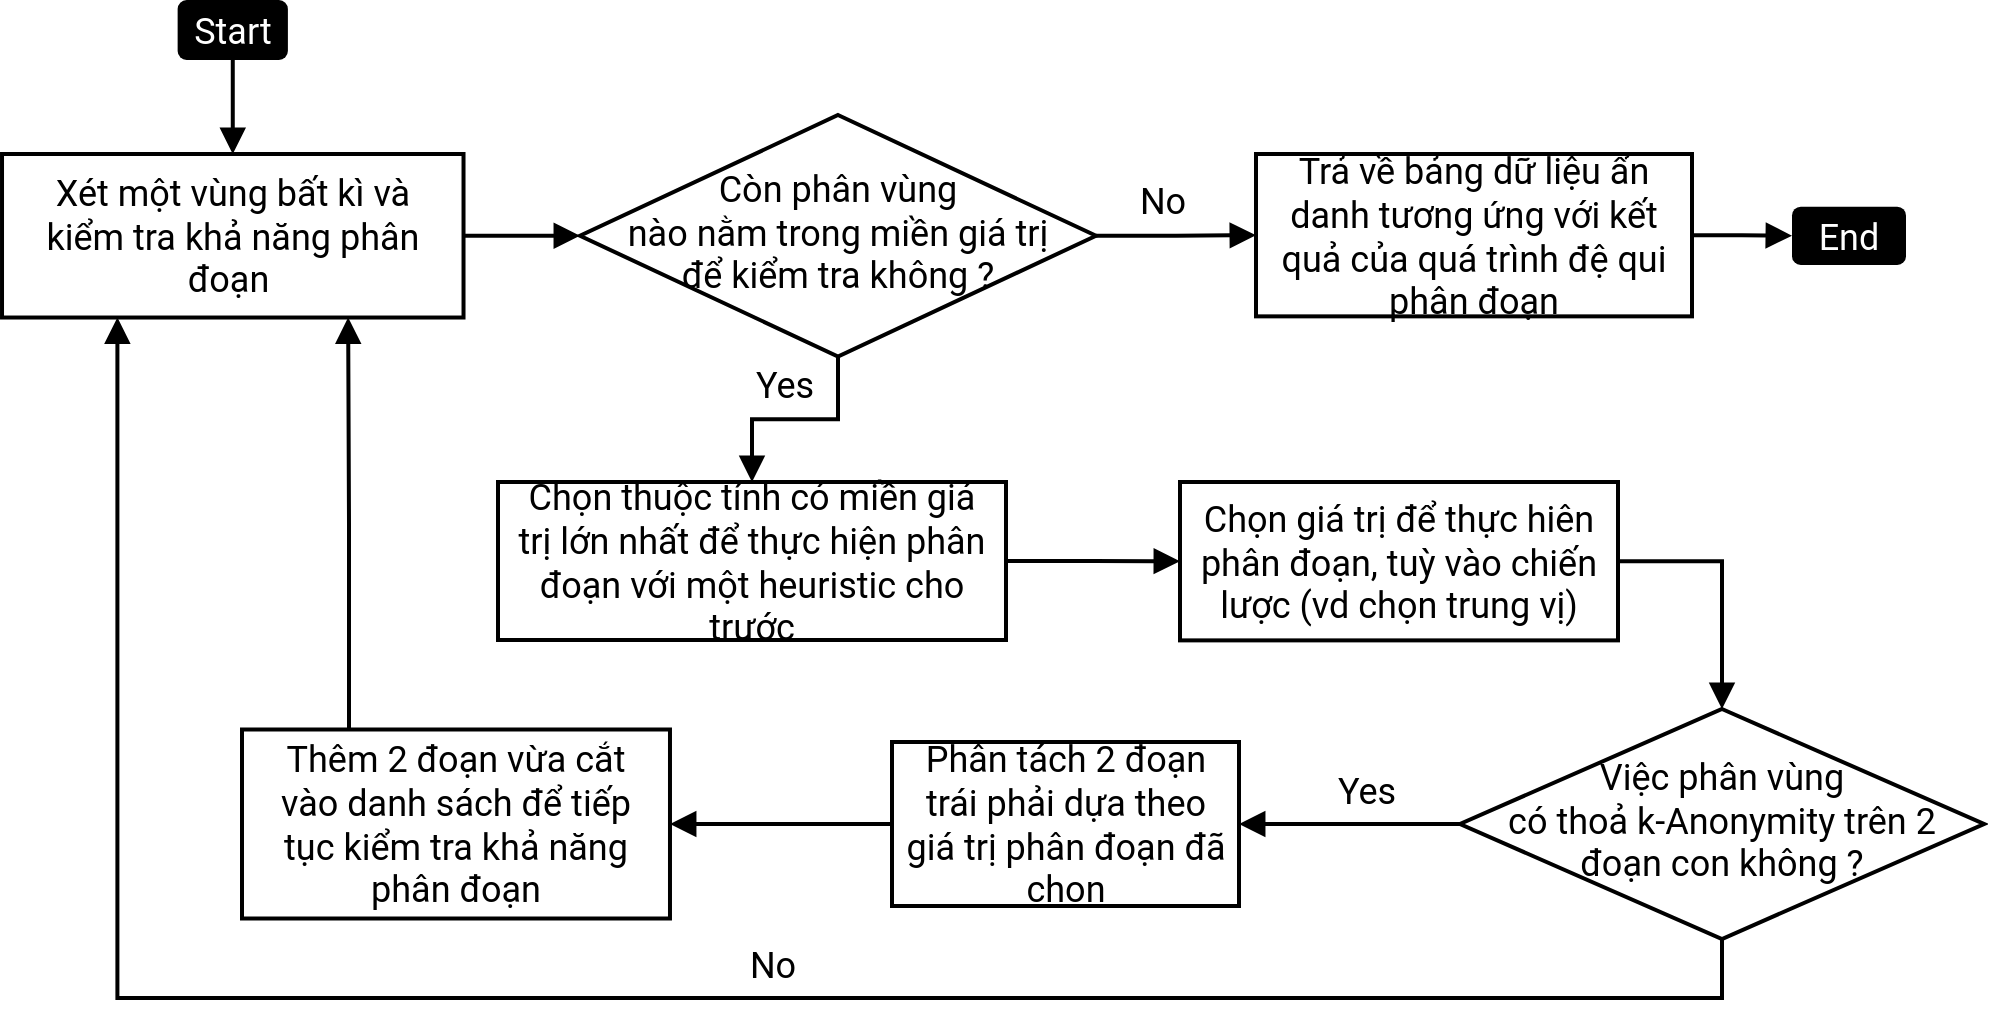 <mxfile version="14.9.2" type="device"><diagram id="C5RBs43oDa-KdzZeNtuy" name="Page-1"><mxGraphModel dx="1250" dy="947" grid="0" gridSize="10" guides="1" tooltips="1" connect="1" arrows="1" fold="1" page="0" pageScale="1" pageWidth="827" pageHeight="1169" background="#FFFFFF" math="0" shadow="0"><root><mxCell id="WIyWlLk6GJQsqaUBKTNV-0"/><mxCell id="WIyWlLk6GJQsqaUBKTNV-1" parent="WIyWlLk6GJQsqaUBKTNV-0"/><mxCell id="WIyWlLk6GJQsqaUBKTNV-3" value="Xét một vùng bất kì và kiểm tra khả năng phân đoạn&amp;nbsp;" style="rounded=0;whiteSpace=wrap;html=1;fontSize=18;glass=0;strokeWidth=2;shadow=0;spacingLeft=5;spacingRight=5;gradientColor=#ffffff;fillColor=none;fontFamily=roboto;fontSource=https%3A%2F%2Ffonts.googleapis.com%2Fcss2%3Ffamily%3DRoboto%26display%3Dswap;" parent="WIyWlLk6GJQsqaUBKTNV-1" vertex="1"><mxGeometry x="23.01" y="42" width="230.75" height="81.76" as="geometry"/></mxCell><mxCell id="WIyWlLk6GJQsqaUBKTNV-5" value="No" style="edgeStyle=orthogonalEdgeStyle;rounded=0;html=1;jettySize=auto;orthogonalLoop=1;fontSize=18;endArrow=block;endFill=1;endSize=8;strokeWidth=2;shadow=0;labelBackgroundColor=none;fontFamily=roboto;fontSource=https%3A%2F%2Ffonts.googleapis.com%2Fcss2%3Ffamily%3DRoboto%26display%3Dswap;exitX=0.5;exitY=1;exitDx=0;exitDy=0;entryX=0.25;entryY=1;entryDx=0;entryDy=0;" parent="WIyWlLk6GJQsqaUBKTNV-1" source="-gfr94juKujK_mq3-4HR-7" target="WIyWlLk6GJQsqaUBKTNV-3" edge="1"><mxGeometry x="-0.138" y="-18" relative="1" as="geometry"><mxPoint y="1" as="offset"/><mxPoint x="632" y="464.5" as="sourcePoint"/><mxPoint x="-5" y="90" as="targetPoint"/><Array as="points"><mxPoint x="883" y="464"/><mxPoint x="81" y="464"/></Array></mxGeometry></mxCell><mxCell id="WIyWlLk6GJQsqaUBKTNV-7" value="Thêm 2 đoạn vừa cắt vào danh sách để tiếp tục kiểm tra khả năng phân đoạn" style="rounded=0;whiteSpace=wrap;html=1;fontSize=18;glass=0;strokeWidth=2;shadow=0;spacingLeft=5;spacingRight=5;gradientColor=#ffffff;fillColor=none;fontFamily=roboto;fontSource=https%3A%2F%2Ffonts.googleapis.com%2Fcss2%3Ffamily%3DRoboto%26display%3Dswap;" parent="WIyWlLk6GJQsqaUBKTNV-1" vertex="1"><mxGeometry x="143" y="329.75" width="213.99" height="94.5" as="geometry"/></mxCell><mxCell id="fvrXn7QxuF2hSpZaihUg-0" value="Start" style="rounded=1;whiteSpace=wrap;html=1;fontSize=18;glass=0;strokeWidth=1;shadow=0;fontColor=#FFFFFF;perimeterSpacing=0;fontFamily=roboto;fontSource=https%3A%2F%2Ffonts.googleapis.com%2Fcss2%3Ffamily%3DRoboto%26display%3Dswap;strokeColor=none;fillColor=#000000;" parent="WIyWlLk6GJQsqaUBKTNV-1" vertex="1"><mxGeometry x="110.82" y="-35" width="55.13" height="30" as="geometry"/></mxCell><mxCell id="fvrXn7QxuF2hSpZaihUg-2" value="Còn phân vùng &lt;br&gt;nào nằm trong miền giá trị &lt;br&gt;để kiểm tra không ?" style="rhombus;whiteSpace=wrap;html=1;shadow=0;fontFamily=roboto;fontSize=18;align=center;strokeWidth=2;spacing=6;spacingTop=-4;gradientColor=#ffffff;fillColor=none;fontSource=https%3A%2F%2Ffonts.googleapis.com%2Fcss2%3Ffamily%3DRoboto%26display%3Dswap;" parent="WIyWlLk6GJQsqaUBKTNV-1" vertex="1"><mxGeometry x="312" y="22.53" width="258" height="120.72" as="geometry"/></mxCell><mxCell id="fvrXn7QxuF2hSpZaihUg-4" value="Trả về bảng dữ liệu ẩn danh tương ứng với kết quả của quá trình đệ qui phân đoạn" style="rounded=0;whiteSpace=wrap;html=1;fontSize=18;glass=0;strokeWidth=2;shadow=0;spacingLeft=5;spacingRight=5;gradientColor=#ffffff;fillColor=none;fontFamily=roboto;fontSource=https%3A%2F%2Ffonts.googleapis.com%2Fcss2%3Ffamily%3DRoboto%26display%3Dswap;" parent="WIyWlLk6GJQsqaUBKTNV-1" vertex="1"><mxGeometry x="650" y="42" width="218" height="81.18" as="geometry"/></mxCell><mxCell id="fvrXn7QxuF2hSpZaihUg-9" value="End" style="rounded=1;whiteSpace=wrap;html=1;fontSize=18;glass=0;strokeWidth=1;shadow=0;fontColor=#FFFFFF;perimeterSpacing=0;fontFamily=roboto;fontSource=https%3A%2F%2Ffonts.googleapis.com%2Fcss2%3Ffamily%3DRoboto%26display%3Dswap;strokeColor=none;fillColor=#000000;" parent="WIyWlLk6GJQsqaUBKTNV-1" vertex="1"><mxGeometry x="918" y="68.33" width="57" height="29.12" as="geometry"/></mxCell><mxCell id="fvrXn7QxuF2hSpZaihUg-20" value="" style="rounded=0;html=1;jettySize=auto;orthogonalLoop=1;fontSize=18;endArrow=block;endFill=1;endSize=8;strokeWidth=2;shadow=0;labelBackgroundColor=none;edgeStyle=orthogonalEdgeStyle;exitX=0.5;exitY=1;exitDx=0;exitDy=0;entryX=0.5;entryY=0;entryDx=0;entryDy=0;fontFamily=roboto;fontSource=https%3A%2F%2Ffonts.googleapis.com%2Fcss2%3Ffamily%3DRoboto%26display%3Dswap;" parent="WIyWlLk6GJQsqaUBKTNV-1" source="fvrXn7QxuF2hSpZaihUg-0" target="WIyWlLk6GJQsqaUBKTNV-3" edge="1"><mxGeometry relative="1" as="geometry"><mxPoint x="178.01" y="-31" as="sourcePoint"/><mxPoint x="178.005" y="33.01" as="targetPoint"/></mxGeometry></mxCell><mxCell id="fvrXn7QxuF2hSpZaihUg-31" value="" style="rounded=0;html=1;jettySize=auto;orthogonalLoop=1;fontSize=18;endArrow=block;endFill=1;endSize=8;strokeWidth=2;shadow=0;labelBackgroundColor=none;edgeStyle=orthogonalEdgeStyle;exitX=1;exitY=0.5;exitDx=0;exitDy=0;entryX=0;entryY=0.5;entryDx=0;entryDy=0;fontFamily=roboto;fontSource=https%3A%2F%2Ffonts.googleapis.com%2Fcss2%3Ffamily%3DRoboto%26display%3Dswap;" parent="WIyWlLk6GJQsqaUBKTNV-1" source="fvrXn7QxuF2hSpZaihUg-4" target="fvrXn7QxuF2hSpZaihUg-9" edge="1"><mxGeometry relative="1" as="geometry"><mxPoint x="882.25" y="124.0" as="sourcePoint"/><mxPoint x="977.25" y="124.0" as="targetPoint"/></mxGeometry></mxCell><mxCell id="fvrXn7QxuF2hSpZaihUg-35" value="No" style="rounded=0;html=1;jettySize=auto;orthogonalLoop=1;fontSize=18;endArrow=block;endFill=1;endSize=8;strokeWidth=2;shadow=0;labelBackgroundColor=none;edgeStyle=orthogonalEdgeStyle;exitX=1;exitY=0.5;exitDx=0;exitDy=0;entryX=0;entryY=0.5;entryDx=0;entryDy=0;fontFamily=roboto;fontSource=https%3A%2F%2Ffonts.googleapis.com%2Fcss2%3Ffamily%3DRoboto%26display%3Dswap;" parent="WIyWlLk6GJQsqaUBKTNV-1" source="fvrXn7QxuF2hSpZaihUg-2" target="fvrXn7QxuF2hSpZaihUg-4" edge="1"><mxGeometry x="-0.182" y="18" relative="1" as="geometry"><mxPoint as="offset"/><mxPoint x="592" y="137.0" as="sourcePoint"/><mxPoint x="702" y="137.0" as="targetPoint"/></mxGeometry></mxCell><mxCell id="fvrXn7QxuF2hSpZaihUg-36" value="" style="rounded=0;html=1;jettySize=auto;orthogonalLoop=1;fontSize=18;endArrow=block;endFill=1;endSize=8;strokeWidth=2;shadow=0;labelBackgroundColor=none;edgeStyle=orthogonalEdgeStyle;entryX=0;entryY=0.5;entryDx=0;entryDy=0;exitX=1;exitY=0.5;exitDx=0;exitDy=0;fontFamily=roboto;fontSource=https%3A%2F%2Ffonts.googleapis.com%2Fcss2%3Ffamily%3DRoboto%26display%3Dswap;" parent="WIyWlLk6GJQsqaUBKTNV-1" source="WIyWlLk6GJQsqaUBKTNV-3" target="fvrXn7QxuF2hSpZaihUg-2" edge="1"><mxGeometry relative="1" as="geometry"><mxPoint x="264" y="136.005" as="sourcePoint"/><mxPoint x="371.25" y="136.0" as="targetPoint"/></mxGeometry></mxCell><mxCell id="-gfr94juKujK_mq3-4HR-0" value="Yes" style="edgeStyle=orthogonalEdgeStyle;rounded=0;html=1;jettySize=auto;orthogonalLoop=1;fontSize=18;endArrow=block;endFill=1;endSize=8;strokeWidth=2;shadow=0;labelBackgroundColor=none;exitX=0.5;exitY=1;exitDx=0;exitDy=0;fontFamily=roboto;fontSource=https%3A%2F%2Ffonts.googleapis.com%2Fcss2%3Ffamily%3DRoboto%26display%3Dswap;entryX=0.5;entryY=0;entryDx=0;entryDy=0;" parent="WIyWlLk6GJQsqaUBKTNV-1" source="fvrXn7QxuF2hSpZaihUg-2" target="-gfr94juKujK_mq3-4HR-2" edge="1"><mxGeometry x="0.104" y="-18" relative="1" as="geometry"><mxPoint as="offset"/><mxPoint x="369.25" y="310.5" as="sourcePoint"/><mxPoint x="405" y="190" as="targetPoint"/></mxGeometry></mxCell><mxCell id="-gfr94juKujK_mq3-4HR-2" value="Chọn thuộc tính có miền giá trị lớn nhất để thực hiện phân đoạn với một heuristic cho trước" style="rounded=0;whiteSpace=wrap;html=1;fontSize=18;glass=0;strokeWidth=2;shadow=0;spacingLeft=5;spacingRight=5;gradientColor=#ffffff;fillColor=none;fontFamily=roboto;fontSource=https%3A%2F%2Ffonts.googleapis.com%2Fcss2%3Ffamily%3DRoboto%26display%3Dswap;" parent="WIyWlLk6GJQsqaUBKTNV-1" vertex="1"><mxGeometry x="271" y="206" width="254" height="79" as="geometry"/></mxCell><mxCell id="-gfr94juKujK_mq3-4HR-4" value="Chọn giá trị để thực hiên phân đoạn, tuỳ vào chiến lược (vd chọn trung vị)" style="rounded=0;whiteSpace=wrap;html=1;fontSize=18;glass=0;strokeWidth=2;shadow=0;spacingLeft=5;spacingRight=5;gradientColor=#ffffff;fillColor=none;fontFamily=roboto;fontSource=https%3A%2F%2Ffonts.googleapis.com%2Fcss2%3Ffamily%3DRoboto%26display%3Dswap;" parent="WIyWlLk6GJQsqaUBKTNV-1" vertex="1"><mxGeometry x="612" y="206" width="219" height="79.19" as="geometry"/></mxCell><mxCell id="-gfr94juKujK_mq3-4HR-6" value="" style="rounded=0;html=1;jettySize=auto;orthogonalLoop=1;fontSize=18;endArrow=block;endFill=1;endSize=8;strokeWidth=2;shadow=0;labelBackgroundColor=none;edgeStyle=orthogonalEdgeStyle;exitX=1;exitY=0.5;exitDx=0;exitDy=0;fontFamily=roboto;fontSource=https%3A%2F%2Ffonts.googleapis.com%2Fcss2%3Ffamily%3DRoboto%26display%3Dswap;entryX=0;entryY=0.5;entryDx=0;entryDy=0;" parent="WIyWlLk6GJQsqaUBKTNV-1" source="-gfr94juKujK_mq3-4HR-2" target="-gfr94juKujK_mq3-4HR-4" edge="1"><mxGeometry relative="1" as="geometry"><mxPoint x="836" y="92.885" as="sourcePoint"/><mxPoint x="798" y="260" as="targetPoint"/></mxGeometry></mxCell><mxCell id="-gfr94juKujK_mq3-4HR-7" value="Việc phân vùng&lt;br&gt;có thoả k-Anonymity trên 2 &lt;br&gt;đoạn con không ?" style="rhombus;whiteSpace=wrap;html=1;shadow=0;fontFamily=roboto;fontSize=18;align=center;strokeWidth=2;spacing=6;spacingTop=-4;gradientColor=#ffffff;fillColor=none;fontSource=https%3A%2F%2Ffonts.googleapis.com%2Fcss2%3Ffamily%3DRoboto%26display%3Dswap;" parent="WIyWlLk6GJQsqaUBKTNV-1" vertex="1"><mxGeometry x="752" y="319.5" width="262" height="115" as="geometry"/></mxCell><mxCell id="-gfr94juKujK_mq3-4HR-9" value="" style="rounded=0;html=1;jettySize=auto;orthogonalLoop=1;fontSize=18;endArrow=block;endFill=1;endSize=8;strokeWidth=2;shadow=0;labelBackgroundColor=none;edgeStyle=orthogonalEdgeStyle;exitX=1;exitY=0.5;exitDx=0;exitDy=0;fontFamily=roboto;fontSource=https%3A%2F%2Ffonts.googleapis.com%2Fcss2%3Ffamily%3DRoboto%26display%3Dswap;entryX=0.5;entryY=0;entryDx=0;entryDy=0;" parent="WIyWlLk6GJQsqaUBKTNV-1" source="-gfr94juKujK_mq3-4HR-4" target="-gfr94juKujK_mq3-4HR-7" edge="1"><mxGeometry relative="1" as="geometry"><mxPoint x="722" y="249.88" as="sourcePoint"/><mxPoint x="794" y="250.005" as="targetPoint"/></mxGeometry></mxCell><mxCell id="-gfr94juKujK_mq3-4HR-11" value="Yes" style="edgeStyle=orthogonalEdgeStyle;rounded=0;html=1;jettySize=auto;orthogonalLoop=1;fontSize=18;endArrow=block;endFill=1;endSize=8;strokeWidth=2;shadow=0;labelBackgroundColor=none;fontFamily=roboto;fontSource=https%3A%2F%2Ffonts.googleapis.com%2Fcss2%3Ffamily%3DRoboto%26display%3Dswap;entryX=1;entryY=0.5;entryDx=0;entryDy=0;exitX=0;exitY=0.5;exitDx=0;exitDy=0;" parent="WIyWlLk6GJQsqaUBKTNV-1" source="-gfr94juKujK_mq3-4HR-7" target="-gfr94juKujK_mq3-4HR-12" edge="1"><mxGeometry x="-0.138" y="-18" relative="1" as="geometry"><mxPoint y="1" as="offset"/><mxPoint x="790" y="499" as="sourcePoint"/><mxPoint x="735" y="406" as="targetPoint"/></mxGeometry></mxCell><mxCell id="-gfr94juKujK_mq3-4HR-12" value="Phân tách 2 đoạn trái phải dựa theo giá trị phân đoạn đã chọn" style="rounded=0;whiteSpace=wrap;html=1;fontSize=18;glass=0;strokeWidth=2;shadow=0;spacingLeft=5;spacingRight=5;gradientColor=#ffffff;fillColor=none;fontFamily=roboto;fontSource=https%3A%2F%2Ffonts.googleapis.com%2Fcss2%3Ffamily%3DRoboto%26display%3Dswap;" parent="WIyWlLk6GJQsqaUBKTNV-1" vertex="1"><mxGeometry x="468" y="336" width="173.5" height="82" as="geometry"/></mxCell><mxCell id="-gfr94juKujK_mq3-4HR-15" value="" style="rounded=0;html=1;jettySize=auto;orthogonalLoop=1;fontSize=18;endArrow=block;endFill=1;endSize=8;strokeWidth=2;shadow=0;labelBackgroundColor=none;edgeStyle=orthogonalEdgeStyle;entryX=1;entryY=0.5;entryDx=0;entryDy=0;exitX=0;exitY=0.5;exitDx=0;exitDy=0;fontFamily=roboto;fontSource=https%3A%2F%2Ffonts.googleapis.com%2Fcss2%3Ffamily%3DRoboto%26display%3Dswap;" parent="WIyWlLk6GJQsqaUBKTNV-1" source="-gfr94juKujK_mq3-4HR-12" target="WIyWlLk6GJQsqaUBKTNV-7" edge="1"><mxGeometry relative="1" as="geometry"><mxPoint x="151" y="423.0" as="sourcePoint"/><mxPoint x="210.24" y="423.005" as="targetPoint"/></mxGeometry></mxCell><mxCell id="-gfr94juKujK_mq3-4HR-16" value="" style="rounded=0;html=1;jettySize=auto;orthogonalLoop=1;fontSize=18;endArrow=block;endFill=1;endSize=8;strokeWidth=2;shadow=0;labelBackgroundColor=none;edgeStyle=orthogonalEdgeStyle;entryX=0.75;entryY=1;entryDx=0;entryDy=0;exitX=0.25;exitY=0;exitDx=0;exitDy=0;fontFamily=roboto;fontSource=https%3A%2F%2Ffonts.googleapis.com%2Fcss2%3Ffamily%3DRoboto%26display%3Dswap;" parent="WIyWlLk6GJQsqaUBKTNV-1" source="WIyWlLk6GJQsqaUBKTNV-7" target="WIyWlLk6GJQsqaUBKTNV-3" edge="1"><mxGeometry relative="1" as="geometry"><mxPoint x="56" y="221.0" as="sourcePoint"/><mxPoint x="115.24" y="221.005" as="targetPoint"/></mxGeometry></mxCell></root></mxGraphModel></diagram></mxfile>